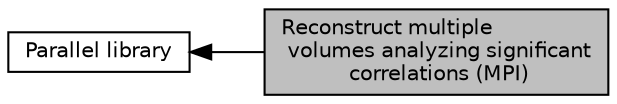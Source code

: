 digraph "Reconstruct multiple volumes analyzing significant correlations (MPI)"
{
  edge [fontname="Helvetica",fontsize="10",labelfontname="Helvetica",labelfontsize="10"];
  node [fontname="Helvetica",fontsize="10",shape=record];
  rankdir=LR;
  Node1 [label="Parallel library",height=0.2,width=0.4,color="black", fillcolor="white", style="filled",URL="$group__ParallelLibrary.html"];
  Node0 [label="Reconstruct multiple\l volumes analyzing significant\l correlations (MPI)",height=0.2,width=0.4,color="black", fillcolor="grey75", style="filled", fontcolor="black"];
  Node1->Node0 [shape=plaintext, dir="back", style="solid"];
}
